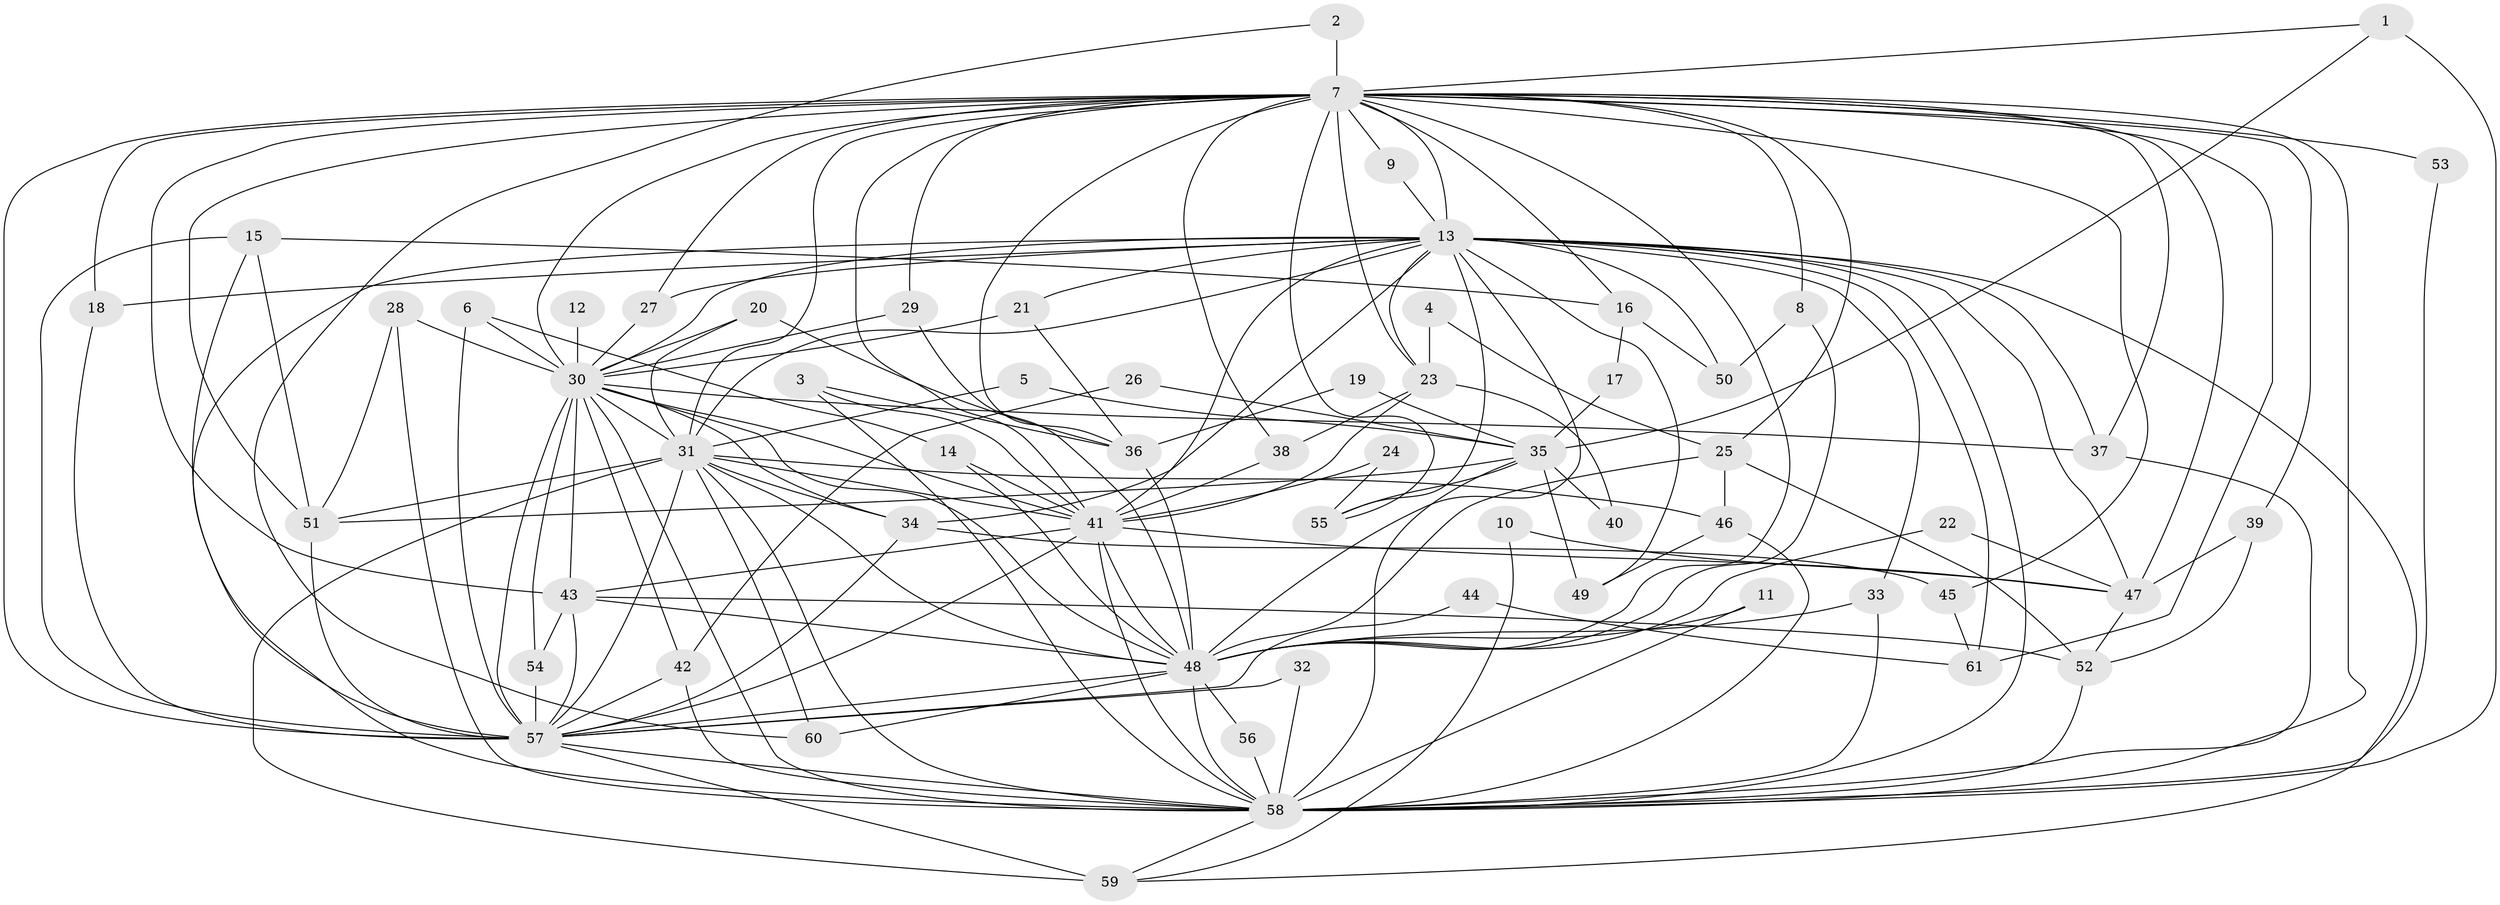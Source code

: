 // original degree distribution, {23: 0.01639344262295082, 24: 0.00819672131147541, 28: 0.00819672131147541, 26: 0.00819672131147541, 19: 0.00819672131147541, 18: 0.00819672131147541, 25: 0.00819672131147541, 27: 0.00819672131147541, 12: 0.00819672131147541, 3: 0.1885245901639344, 5: 0.04918032786885246, 11: 0.00819672131147541, 2: 0.5737704918032787, 6: 0.03278688524590164, 4: 0.04918032786885246, 7: 0.00819672131147541, 8: 0.00819672131147541}
// Generated by graph-tools (version 1.1) at 2025/36/03/04/25 23:36:23]
// undirected, 61 vertices, 167 edges
graph export_dot {
  node [color=gray90,style=filled];
  1;
  2;
  3;
  4;
  5;
  6;
  7;
  8;
  9;
  10;
  11;
  12;
  13;
  14;
  15;
  16;
  17;
  18;
  19;
  20;
  21;
  22;
  23;
  24;
  25;
  26;
  27;
  28;
  29;
  30;
  31;
  32;
  33;
  34;
  35;
  36;
  37;
  38;
  39;
  40;
  41;
  42;
  43;
  44;
  45;
  46;
  47;
  48;
  49;
  50;
  51;
  52;
  53;
  54;
  55;
  56;
  57;
  58;
  59;
  60;
  61;
  1 -- 7 [weight=1.0];
  1 -- 35 [weight=1.0];
  1 -- 58 [weight=1.0];
  2 -- 7 [weight=2.0];
  2 -- 60 [weight=1.0];
  3 -- 36 [weight=1.0];
  3 -- 41 [weight=1.0];
  3 -- 58 [weight=1.0];
  4 -- 23 [weight=1.0];
  4 -- 25 [weight=1.0];
  5 -- 31 [weight=1.0];
  5 -- 35 [weight=1.0];
  6 -- 14 [weight=1.0];
  6 -- 30 [weight=1.0];
  6 -- 57 [weight=1.0];
  7 -- 8 [weight=1.0];
  7 -- 9 [weight=2.0];
  7 -- 13 [weight=2.0];
  7 -- 16 [weight=2.0];
  7 -- 18 [weight=1.0];
  7 -- 23 [weight=1.0];
  7 -- 25 [weight=1.0];
  7 -- 27 [weight=1.0];
  7 -- 29 [weight=1.0];
  7 -- 30 [weight=2.0];
  7 -- 31 [weight=4.0];
  7 -- 36 [weight=1.0];
  7 -- 37 [weight=1.0];
  7 -- 38 [weight=1.0];
  7 -- 39 [weight=1.0];
  7 -- 41 [weight=3.0];
  7 -- 43 [weight=1.0];
  7 -- 45 [weight=1.0];
  7 -- 47 [weight=2.0];
  7 -- 48 [weight=2.0];
  7 -- 51 [weight=1.0];
  7 -- 53 [weight=1.0];
  7 -- 55 [weight=1.0];
  7 -- 57 [weight=3.0];
  7 -- 58 [weight=2.0];
  7 -- 61 [weight=2.0];
  8 -- 48 [weight=2.0];
  8 -- 50 [weight=1.0];
  9 -- 13 [weight=1.0];
  10 -- 47 [weight=1.0];
  10 -- 59 [weight=1.0];
  11 -- 48 [weight=1.0];
  11 -- 58 [weight=1.0];
  12 -- 30 [weight=1.0];
  13 -- 18 [weight=2.0];
  13 -- 21 [weight=1.0];
  13 -- 23 [weight=1.0];
  13 -- 27 [weight=1.0];
  13 -- 30 [weight=1.0];
  13 -- 31 [weight=2.0];
  13 -- 33 [weight=1.0];
  13 -- 34 [weight=1.0];
  13 -- 37 [weight=1.0];
  13 -- 41 [weight=1.0];
  13 -- 47 [weight=1.0];
  13 -- 48 [weight=2.0];
  13 -- 49 [weight=1.0];
  13 -- 50 [weight=1.0];
  13 -- 55 [weight=2.0];
  13 -- 57 [weight=2.0];
  13 -- 58 [weight=2.0];
  13 -- 59 [weight=1.0];
  13 -- 61 [weight=1.0];
  14 -- 41 [weight=1.0];
  14 -- 48 [weight=1.0];
  15 -- 16 [weight=1.0];
  15 -- 51 [weight=1.0];
  15 -- 57 [weight=1.0];
  15 -- 58 [weight=1.0];
  16 -- 17 [weight=1.0];
  16 -- 50 [weight=1.0];
  17 -- 35 [weight=1.0];
  18 -- 57 [weight=1.0];
  19 -- 35 [weight=1.0];
  19 -- 36 [weight=1.0];
  20 -- 30 [weight=1.0];
  20 -- 31 [weight=1.0];
  20 -- 36 [weight=1.0];
  21 -- 30 [weight=1.0];
  21 -- 36 [weight=1.0];
  22 -- 47 [weight=1.0];
  22 -- 48 [weight=1.0];
  23 -- 38 [weight=1.0];
  23 -- 40 [weight=1.0];
  23 -- 41 [weight=1.0];
  24 -- 41 [weight=1.0];
  24 -- 55 [weight=1.0];
  25 -- 46 [weight=1.0];
  25 -- 48 [weight=1.0];
  25 -- 52 [weight=1.0];
  26 -- 35 [weight=1.0];
  26 -- 42 [weight=1.0];
  27 -- 30 [weight=1.0];
  28 -- 30 [weight=1.0];
  28 -- 51 [weight=1.0];
  28 -- 58 [weight=1.0];
  29 -- 30 [weight=1.0];
  29 -- 48 [weight=1.0];
  30 -- 31 [weight=2.0];
  30 -- 34 [weight=1.0];
  30 -- 37 [weight=1.0];
  30 -- 41 [weight=1.0];
  30 -- 42 [weight=1.0];
  30 -- 43 [weight=1.0];
  30 -- 48 [weight=1.0];
  30 -- 54 [weight=1.0];
  30 -- 57 [weight=3.0];
  30 -- 58 [weight=1.0];
  31 -- 34 [weight=1.0];
  31 -- 41 [weight=2.0];
  31 -- 46 [weight=1.0];
  31 -- 48 [weight=3.0];
  31 -- 51 [weight=1.0];
  31 -- 57 [weight=2.0];
  31 -- 58 [weight=3.0];
  31 -- 59 [weight=1.0];
  31 -- 60 [weight=1.0];
  32 -- 57 [weight=1.0];
  32 -- 58 [weight=1.0];
  33 -- 48 [weight=1.0];
  33 -- 58 [weight=1.0];
  34 -- 45 [weight=1.0];
  34 -- 57 [weight=1.0];
  35 -- 40 [weight=1.0];
  35 -- 49 [weight=1.0];
  35 -- 51 [weight=1.0];
  35 -- 55 [weight=1.0];
  35 -- 58 [weight=2.0];
  36 -- 48 [weight=1.0];
  37 -- 58 [weight=1.0];
  38 -- 41 [weight=1.0];
  39 -- 47 [weight=1.0];
  39 -- 52 [weight=1.0];
  41 -- 43 [weight=1.0];
  41 -- 47 [weight=1.0];
  41 -- 48 [weight=1.0];
  41 -- 57 [weight=1.0];
  41 -- 58 [weight=2.0];
  42 -- 57 [weight=1.0];
  42 -- 58 [weight=1.0];
  43 -- 48 [weight=1.0];
  43 -- 52 [weight=2.0];
  43 -- 54 [weight=1.0];
  43 -- 57 [weight=1.0];
  44 -- 57 [weight=1.0];
  44 -- 61 [weight=1.0];
  45 -- 61 [weight=1.0];
  46 -- 49 [weight=1.0];
  46 -- 58 [weight=1.0];
  47 -- 52 [weight=1.0];
  48 -- 56 [weight=1.0];
  48 -- 57 [weight=1.0];
  48 -- 58 [weight=1.0];
  48 -- 60 [weight=1.0];
  51 -- 57 [weight=1.0];
  52 -- 58 [weight=1.0];
  53 -- 58 [weight=1.0];
  54 -- 57 [weight=1.0];
  56 -- 58 [weight=1.0];
  57 -- 58 [weight=1.0];
  57 -- 59 [weight=2.0];
  58 -- 59 [weight=1.0];
}
